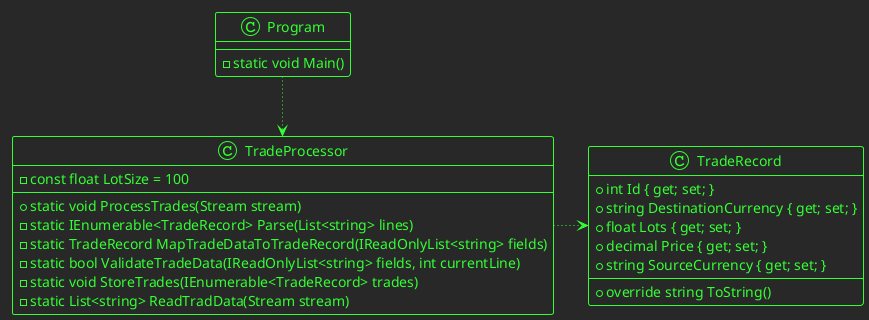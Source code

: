﻿@startuml
!theme crt-green

class TradeProcessor {
- const float LotSize = 100
+ static void ProcessTrades(Stream stream)
- static IEnumerable<TradeRecord> Parse(List<string> lines)
- static TradeRecord MapTradeDataToTradeRecord(IReadOnlyList<string> fields)
- static bool ValidateTradeData(IReadOnlyList<string> fields, int currentLine)
- static void StoreTrades(IEnumerable<TradeRecord> trades)
- static List<string> ReadTradData(Stream stream)
}

class TradeRecord {
+ int Id { get; set; }
+ string DestinationCurrency { get; set; }
+ float Lots { get; set; }
+ decimal Price { get; set; }
+ string SourceCurrency { get; set; }
+ override string ToString()
}

class Program {
- static void Main()
}

Program -[dotted]->TradeProcessor
TradeProcessor -right[dotted]-> TradeRecord
@enduml

